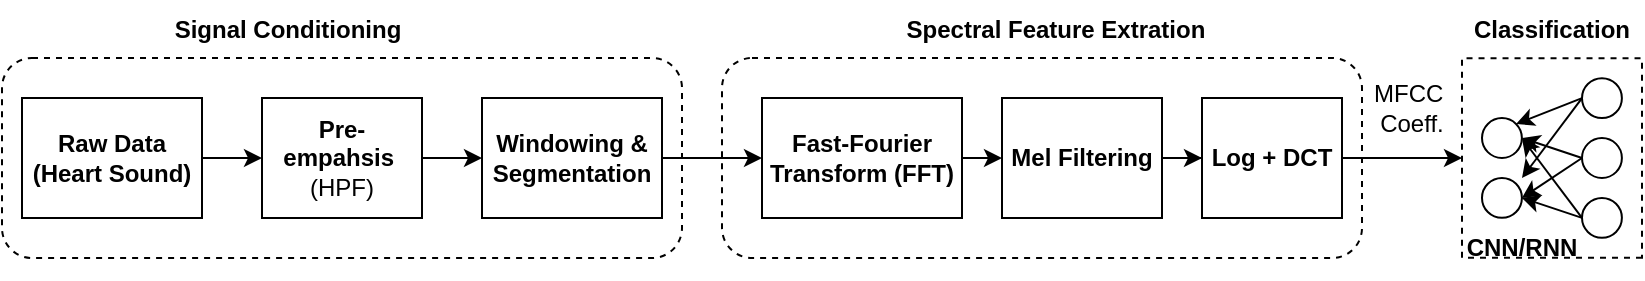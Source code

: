 <mxfile version="24.7.8">
  <diagram id="C5RBs43oDa-KdzZeNtuy" name="Page-1">
    <mxGraphModel dx="1026" dy="511" grid="1" gridSize="10" guides="1" tooltips="1" connect="1" arrows="1" fold="1" page="1" pageScale="1" pageWidth="827" pageHeight="1169" math="0" shadow="0">
      <root>
        <mxCell id="WIyWlLk6GJQsqaUBKTNV-0" />
        <mxCell id="WIyWlLk6GJQsqaUBKTNV-1" parent="WIyWlLk6GJQsqaUBKTNV-0" />
        <mxCell id="19kOt-Gyv8_GsNYUu7bR-0" value="" style="rounded=1;whiteSpace=wrap;html=1;dashed=1;" vertex="1" parent="WIyWlLk6GJQsqaUBKTNV-1">
          <mxGeometry x="420" y="130" width="320" height="100" as="geometry" />
        </mxCell>
        <mxCell id="Ssju9vGorSpcvUjlHqNS-7" value="" style="rounded=1;whiteSpace=wrap;html=1;dashed=1;" parent="WIyWlLk6GJQsqaUBKTNV-1" vertex="1">
          <mxGeometry x="60" y="130" width="340" height="100" as="geometry" />
        </mxCell>
        <mxCell id="Qlju6657X1X2tGJa3f7s-3" style="edgeStyle=orthogonalEdgeStyle;rounded=0;orthogonalLoop=1;jettySize=auto;html=1;exitX=1;exitY=0.5;exitDx=0;exitDy=0;entryX=0;entryY=0.5;entryDx=0;entryDy=0;" parent="WIyWlLk6GJQsqaUBKTNV-1" source="eoYMzKTAUGF3MjimPR_Q-1" target="eoYMzKTAUGF3MjimPR_Q-3" edge="1">
          <mxGeometry relative="1" as="geometry" />
        </mxCell>
        <mxCell id="eoYMzKTAUGF3MjimPR_Q-1" value="&lt;span style=&quot;background-color: initial;&quot;&gt;&lt;b&gt;Windowing &amp;amp; Segmentation&lt;/b&gt;&lt;/span&gt;" style="rounded=0;whiteSpace=wrap;html=1;" parent="WIyWlLk6GJQsqaUBKTNV-1" vertex="1">
          <mxGeometry x="300" y="150" width="90" height="60" as="geometry" />
        </mxCell>
        <mxCell id="Qlju6657X1X2tGJa3f7s-4" style="edgeStyle=orthogonalEdgeStyle;rounded=0;orthogonalLoop=1;jettySize=auto;html=1;exitX=1;exitY=0.5;exitDx=0;exitDy=0;entryX=0;entryY=0.5;entryDx=0;entryDy=0;" parent="WIyWlLk6GJQsqaUBKTNV-1" source="eoYMzKTAUGF3MjimPR_Q-3" target="eoYMzKTAUGF3MjimPR_Q-4" edge="1">
          <mxGeometry relative="1" as="geometry" />
        </mxCell>
        <mxCell id="eoYMzKTAUGF3MjimPR_Q-3" value="&lt;b&gt;Fast-Fourier Transform (FFT)&lt;/b&gt;" style="rounded=0;whiteSpace=wrap;html=1;" parent="WIyWlLk6GJQsqaUBKTNV-1" vertex="1">
          <mxGeometry x="440" y="150" width="100" height="60" as="geometry" />
        </mxCell>
        <mxCell id="Qlju6657X1X2tGJa3f7s-5" style="edgeStyle=orthogonalEdgeStyle;rounded=0;orthogonalLoop=1;jettySize=auto;html=1;exitX=1;exitY=0.5;exitDx=0;exitDy=0;" parent="WIyWlLk6GJQsqaUBKTNV-1" source="eoYMzKTAUGF3MjimPR_Q-4" target="eoYMzKTAUGF3MjimPR_Q-5" edge="1">
          <mxGeometry relative="1" as="geometry" />
        </mxCell>
        <mxCell id="eoYMzKTAUGF3MjimPR_Q-4" value="&lt;b&gt;Mel Filtering&lt;/b&gt;" style="rounded=0;whiteSpace=wrap;html=1;" parent="WIyWlLk6GJQsqaUBKTNV-1" vertex="1">
          <mxGeometry x="560" y="150.0" width="80" height="60" as="geometry" />
        </mxCell>
        <mxCell id="19kOt-Gyv8_GsNYUu7bR-50" style="edgeStyle=orthogonalEdgeStyle;rounded=0;orthogonalLoop=1;jettySize=auto;html=1;exitX=1;exitY=0.5;exitDx=0;exitDy=0;entryX=1;entryY=0.5;entryDx=0;entryDy=0;" edge="1" parent="WIyWlLk6GJQsqaUBKTNV-1" source="eoYMzKTAUGF3MjimPR_Q-5" target="19kOt-Gyv8_GsNYUu7bR-5">
          <mxGeometry relative="1" as="geometry" />
        </mxCell>
        <mxCell id="eoYMzKTAUGF3MjimPR_Q-5" value="&lt;b&gt;Log + DCT&lt;/b&gt;" style="rounded=0;whiteSpace=wrap;html=1;" parent="WIyWlLk6GJQsqaUBKTNV-1" vertex="1">
          <mxGeometry x="660" y="150" width="70" height="60" as="geometry" />
        </mxCell>
        <mxCell id="eoYMzKTAUGF3MjimPR_Q-33" value="&lt;b&gt;Signal Conditioning&lt;/b&gt;" style="text;strokeColor=none;align=center;fillColor=none;html=1;verticalAlign=middle;whiteSpace=wrap;rounded=0;" parent="WIyWlLk6GJQsqaUBKTNV-1" vertex="1">
          <mxGeometry x="136" y="101.29" width="134" height="28.71" as="geometry" />
        </mxCell>
        <mxCell id="zQZU54eB6tLAeW39PDsI-3" value="" style="edgeStyle=orthogonalEdgeStyle;rounded=0;orthogonalLoop=1;jettySize=auto;html=1;" parent="WIyWlLk6GJQsqaUBKTNV-1" source="zQZU54eB6tLAeW39PDsI-0" target="eoYMzKTAUGF3MjimPR_Q-1" edge="1">
          <mxGeometry relative="1" as="geometry" />
        </mxCell>
        <mxCell id="zQZU54eB6tLAeW39PDsI-0" value="&lt;b&gt;Pre-empahsis&amp;nbsp;&lt;br&gt;&lt;/b&gt;&lt;div&gt;(HPF)&lt;/div&gt;" style="rounded=0;whiteSpace=wrap;html=1;" parent="WIyWlLk6GJQsqaUBKTNV-1" vertex="1">
          <mxGeometry x="190" y="150" width="80" height="60" as="geometry" />
        </mxCell>
        <mxCell id="zQZU54eB6tLAeW39PDsI-4" style="edgeStyle=orthogonalEdgeStyle;rounded=0;orthogonalLoop=1;jettySize=auto;html=1;exitX=1;exitY=0.5;exitDx=0;exitDy=0;entryX=0;entryY=0.5;entryDx=0;entryDy=0;" parent="WIyWlLk6GJQsqaUBKTNV-1" source="zQZU54eB6tLAeW39PDsI-2" target="zQZU54eB6tLAeW39PDsI-0" edge="1">
          <mxGeometry relative="1" as="geometry" />
        </mxCell>
        <mxCell id="zQZU54eB6tLAeW39PDsI-2" value="&lt;b&gt;Raw Data (Heart Sound)&lt;/b&gt;" style="rounded=0;whiteSpace=wrap;html=1;" parent="WIyWlLk6GJQsqaUBKTNV-1" vertex="1">
          <mxGeometry x="70" y="150" width="90" height="60" as="geometry" />
        </mxCell>
        <mxCell id="zQZU54eB6tLAeW39PDsI-8" value="MFCC&amp;nbsp;&lt;div&gt;Coeff.&lt;/div&gt;" style="text;strokeColor=none;align=center;fillColor=none;html=1;verticalAlign=middle;whiteSpace=wrap;rounded=0;" parent="WIyWlLk6GJQsqaUBKTNV-1" vertex="1">
          <mxGeometry x="730" y="140" width="70" height="30" as="geometry" />
        </mxCell>
        <mxCell id="19kOt-Gyv8_GsNYUu7bR-1" value="&lt;b&gt;Spectral Feature Extration&lt;/b&gt;" style="text;strokeColor=none;align=center;fillColor=none;html=1;verticalAlign=middle;whiteSpace=wrap;rounded=0;" vertex="1" parent="WIyWlLk6GJQsqaUBKTNV-1">
          <mxGeometry x="490" y="101.29" width="194" height="28.71" as="geometry" />
        </mxCell>
        <mxCell id="19kOt-Gyv8_GsNYUu7bR-49" value="" style="group" vertex="1" connectable="0" parent="WIyWlLk6GJQsqaUBKTNV-1">
          <mxGeometry x="790" y="130.163" width="90" height="109.677" as="geometry" />
        </mxCell>
        <mxCell id="19kOt-Gyv8_GsNYUu7bR-5" value="" style="rounded=0;whiteSpace=wrap;html=1;rotation=-180;dashed=1;" vertex="1" parent="19kOt-Gyv8_GsNYUu7bR-49">
          <mxGeometry y="5.684e-14" width="90" height="99.734" as="geometry" />
        </mxCell>
        <mxCell id="19kOt-Gyv8_GsNYUu7bR-35" value="" style="ellipse;whiteSpace=wrap;html=1;aspect=fixed;rotation=-180;" vertex="1" parent="19kOt-Gyv8_GsNYUu7bR-49">
          <mxGeometry x="60" y="69.786" width="19.947" height="19.947" as="geometry" />
        </mxCell>
        <mxCell id="19kOt-Gyv8_GsNYUu7bR-36" value="" style="ellipse;whiteSpace=wrap;html=1;aspect=fixed;rotation=-180;" vertex="1" parent="19kOt-Gyv8_GsNYUu7bR-49">
          <mxGeometry x="60" y="39.866" width="19.947" height="19.947" as="geometry" />
        </mxCell>
        <mxCell id="19kOt-Gyv8_GsNYUu7bR-37" value="" style="ellipse;whiteSpace=wrap;html=1;aspect=fixed;rotation=-180;" vertex="1" parent="19kOt-Gyv8_GsNYUu7bR-49">
          <mxGeometry x="60" y="9.946" width="19.947" height="19.947" as="geometry" />
        </mxCell>
        <mxCell id="19kOt-Gyv8_GsNYUu7bR-38" value="" style="ellipse;whiteSpace=wrap;html=1;aspect=fixed;rotation=-180;" vertex="1" parent="19kOt-Gyv8_GsNYUu7bR-49">
          <mxGeometry x="10" y="59.813" width="19.947" height="19.947" as="geometry" />
        </mxCell>
        <mxCell id="19kOt-Gyv8_GsNYUu7bR-39" value="" style="ellipse;whiteSpace=wrap;html=1;aspect=fixed;rotation=-180;" vertex="1" parent="19kOt-Gyv8_GsNYUu7bR-49">
          <mxGeometry x="10" y="29.893" width="19.947" height="19.947" as="geometry" />
        </mxCell>
        <mxCell id="19kOt-Gyv8_GsNYUu7bR-40" value="" style="endArrow=classic;html=1;rounded=0;exitX=1;exitY=0.5;exitDx=0;exitDy=0;entryX=0;entryY=0.5;entryDx=0;entryDy=0;" edge="1" parent="19kOt-Gyv8_GsNYUu7bR-49" source="19kOt-Gyv8_GsNYUu7bR-35" target="19kOt-Gyv8_GsNYUu7bR-38">
          <mxGeometry width="50" height="50" relative="1" as="geometry">
            <mxPoint x="50" y="159.547" as="sourcePoint" />
            <mxPoint y="209.414" as="targetPoint" />
          </mxGeometry>
        </mxCell>
        <mxCell id="19kOt-Gyv8_GsNYUu7bR-41" value="" style="endArrow=classic;html=1;rounded=0;exitX=1;exitY=0.5;exitDx=0;exitDy=0;entryX=0;entryY=0.5;entryDx=0;entryDy=0;" edge="1" parent="19kOt-Gyv8_GsNYUu7bR-49" source="19kOt-Gyv8_GsNYUu7bR-35" target="19kOt-Gyv8_GsNYUu7bR-39">
          <mxGeometry width="50" height="50" relative="1" as="geometry">
            <mxPoint x="50" y="159.547" as="sourcePoint" />
            <mxPoint y="209.414" as="targetPoint" />
          </mxGeometry>
        </mxCell>
        <mxCell id="19kOt-Gyv8_GsNYUu7bR-42" value="" style="endArrow=classic;html=1;rounded=0;exitX=1;exitY=0.5;exitDx=0;exitDy=0;entryX=0;entryY=0.5;entryDx=0;entryDy=0;" edge="1" parent="19kOt-Gyv8_GsNYUu7bR-49" source="19kOt-Gyv8_GsNYUu7bR-36" target="19kOt-Gyv8_GsNYUu7bR-38">
          <mxGeometry width="50" height="50" relative="1" as="geometry">
            <mxPoint x="50" y="159.547" as="sourcePoint" />
            <mxPoint y="209.414" as="targetPoint" />
          </mxGeometry>
        </mxCell>
        <mxCell id="19kOt-Gyv8_GsNYUu7bR-43" value="" style="endArrow=classic;html=1;rounded=0;exitX=1;exitY=0.5;exitDx=0;exitDy=0;entryX=0;entryY=0.5;entryDx=0;entryDy=0;" edge="1" parent="19kOt-Gyv8_GsNYUu7bR-49" source="19kOt-Gyv8_GsNYUu7bR-36" target="19kOt-Gyv8_GsNYUu7bR-39">
          <mxGeometry width="50" height="50" relative="1" as="geometry">
            <mxPoint x="50" y="159.547" as="sourcePoint" />
            <mxPoint y="209.414" as="targetPoint" />
          </mxGeometry>
        </mxCell>
        <mxCell id="19kOt-Gyv8_GsNYUu7bR-44" value="" style="endArrow=classic;html=1;rounded=0;exitX=1;exitY=0.5;exitDx=0;exitDy=0;" edge="1" parent="19kOt-Gyv8_GsNYUu7bR-49" source="19kOt-Gyv8_GsNYUu7bR-37">
          <mxGeometry width="50" height="50" relative="1" as="geometry">
            <mxPoint x="50" y="159.547" as="sourcePoint" />
            <mxPoint x="30" y="59.813" as="targetPoint" />
          </mxGeometry>
        </mxCell>
        <mxCell id="19kOt-Gyv8_GsNYUu7bR-45" value="" style="endArrow=classic;html=1;rounded=0;exitX=1;exitY=0.5;exitDx=0;exitDy=0;entryX=0;entryY=1;entryDx=0;entryDy=0;" edge="1" parent="19kOt-Gyv8_GsNYUu7bR-49" source="19kOt-Gyv8_GsNYUu7bR-37" target="19kOt-Gyv8_GsNYUu7bR-39">
          <mxGeometry width="50" height="50" relative="1" as="geometry">
            <mxPoint x="50" y="159.547" as="sourcePoint" />
            <mxPoint y="209.414" as="targetPoint" />
          </mxGeometry>
        </mxCell>
        <mxCell id="19kOt-Gyv8_GsNYUu7bR-46" value="&lt;b&gt;CNN/RNN&lt;/b&gt;" style="text;strokeColor=none;align=center;fillColor=none;html=1;verticalAlign=middle;whiteSpace=wrap;rounded=0;" vertex="1" parent="19kOt-Gyv8_GsNYUu7bR-49">
          <mxGeometry y="79.756" width="60" height="29.92" as="geometry" />
        </mxCell>
        <mxCell id="19kOt-Gyv8_GsNYUu7bR-2" value="&lt;b&gt;Classification&lt;/b&gt;" style="text;strokeColor=none;align=center;fillColor=none;html=1;verticalAlign=middle;whiteSpace=wrap;rounded=0;" vertex="1" parent="19kOt-Gyv8_GsNYUu7bR-49">
          <mxGeometry y="-28.713" width="90" height="28.71" as="geometry" />
        </mxCell>
      </root>
    </mxGraphModel>
  </diagram>
</mxfile>
